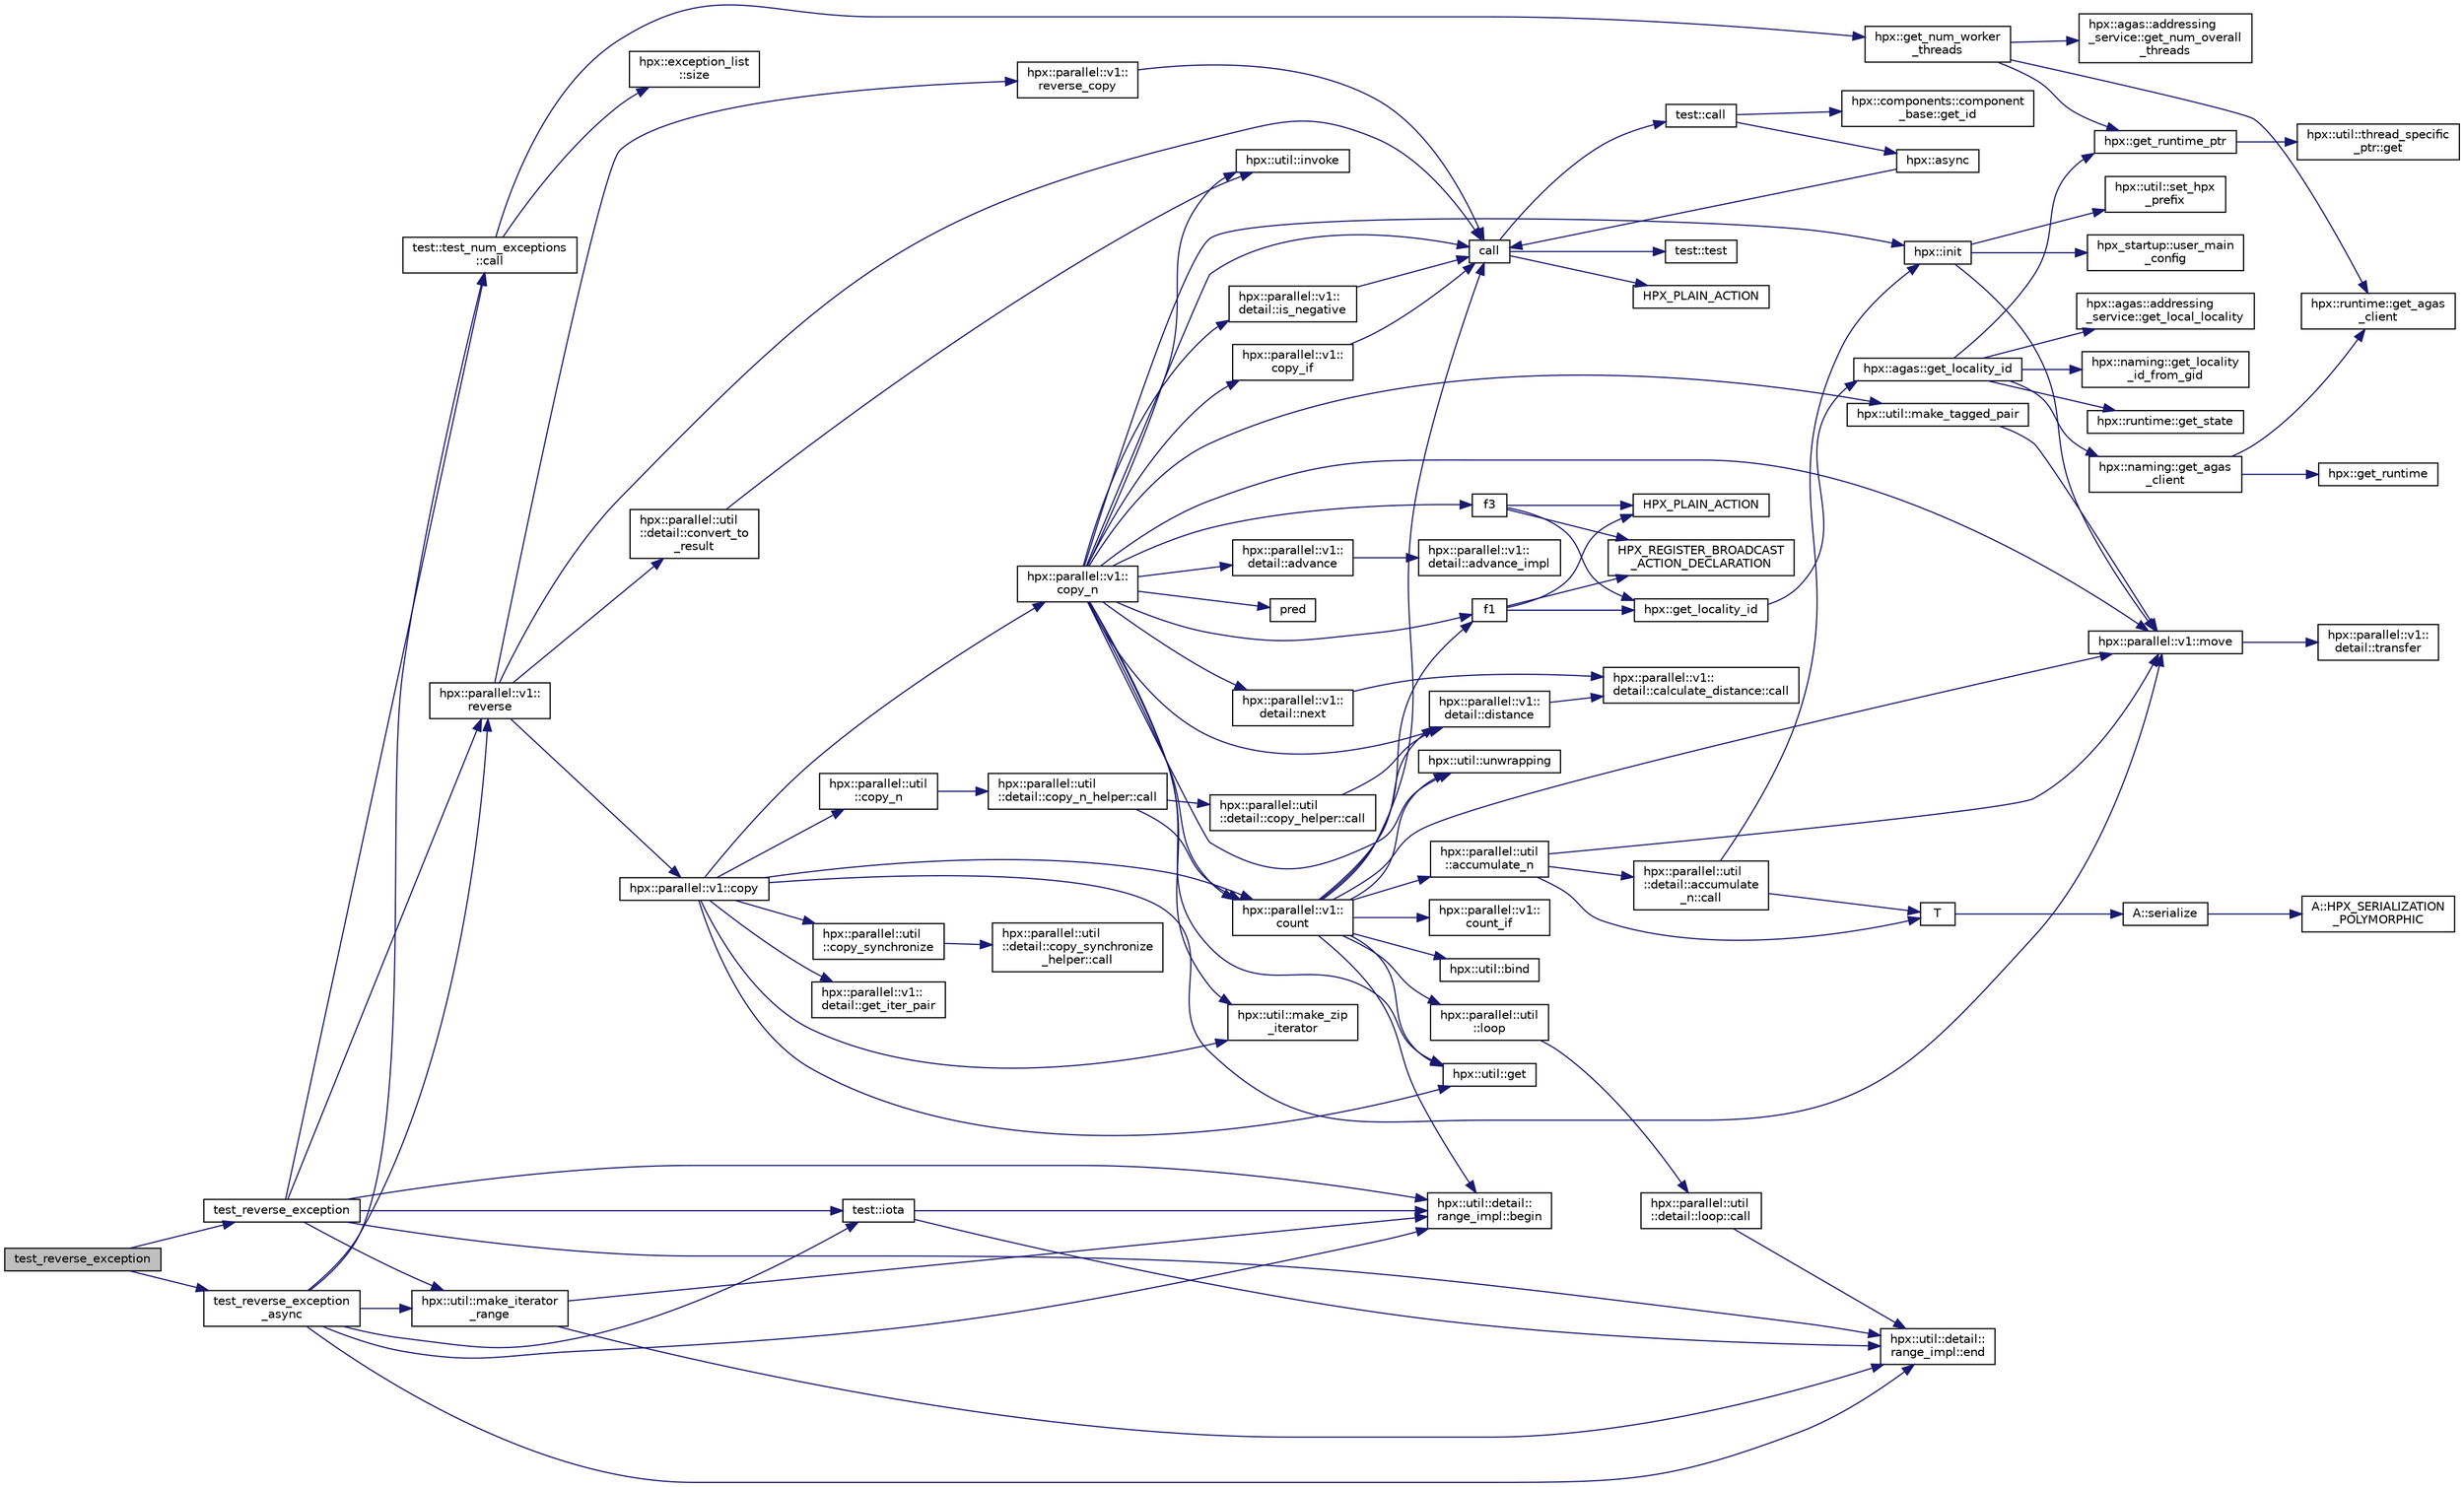 digraph "test_reverse_exception"
{
  edge [fontname="Helvetica",fontsize="10",labelfontname="Helvetica",labelfontsize="10"];
  node [fontname="Helvetica",fontsize="10",shape=record];
  rankdir="LR";
  Node504 [label="test_reverse_exception",height=0.2,width=0.4,color="black", fillcolor="grey75", style="filled", fontcolor="black"];
  Node504 -> Node505 [color="midnightblue",fontsize="10",style="solid",fontname="Helvetica"];
  Node505 [label="test_reverse_exception",height=0.2,width=0.4,color="black", fillcolor="white", style="filled",URL="$df/de9/reverse__range_8cpp.html#a3fc488f688ffcc2638e75651d05ce0a1"];
  Node505 -> Node506 [color="midnightblue",fontsize="10",style="solid",fontname="Helvetica"];
  Node506 [label="test::iota",height=0.2,width=0.4,color="black", fillcolor="white", style="filled",URL="$df/d04/namespacetest.html#abdbbc37e6fb67287495e853a554c493a"];
  Node506 -> Node507 [color="midnightblue",fontsize="10",style="solid",fontname="Helvetica"];
  Node507 [label="hpx::util::detail::\lrange_impl::begin",height=0.2,width=0.4,color="black", fillcolor="white", style="filled",URL="$d4/d4a/namespacehpx_1_1util_1_1detail_1_1range__impl.html#a31e165df2b865cdd961f35ce938db41a"];
  Node506 -> Node508 [color="midnightblue",fontsize="10",style="solid",fontname="Helvetica"];
  Node508 [label="hpx::util::detail::\lrange_impl::end",height=0.2,width=0.4,color="black", fillcolor="white", style="filled",URL="$d4/d4a/namespacehpx_1_1util_1_1detail_1_1range__impl.html#afb2ea48b0902f52ee4d8b764807b4316"];
  Node505 -> Node507 [color="midnightblue",fontsize="10",style="solid",fontname="Helvetica"];
  Node505 -> Node508 [color="midnightblue",fontsize="10",style="solid",fontname="Helvetica"];
  Node505 -> Node509 [color="midnightblue",fontsize="10",style="solid",fontname="Helvetica"];
  Node509 [label="hpx::parallel::v1::\lreverse",height=0.2,width=0.4,color="black", fillcolor="white", style="filled",URL="$db/db9/namespacehpx_1_1parallel_1_1v1.html#a6bbf1266e4c8218912dd6b0f4e45af81"];
  Node509 -> Node510 [color="midnightblue",fontsize="10",style="solid",fontname="Helvetica"];
  Node510 [label="call",height=0.2,width=0.4,color="black", fillcolor="white", style="filled",URL="$d2/d67/promise__1620_8cpp.html#a58357f0b82bc761e1d0b9091ed563a70"];
  Node510 -> Node511 [color="midnightblue",fontsize="10",style="solid",fontname="Helvetica"];
  Node511 [label="test::test",height=0.2,width=0.4,color="black", fillcolor="white", style="filled",URL="$d8/d89/structtest.html#ab42d5ece712d716b04cb3f686f297a26"];
  Node510 -> Node512 [color="midnightblue",fontsize="10",style="solid",fontname="Helvetica"];
  Node512 [label="HPX_PLAIN_ACTION",height=0.2,width=0.4,color="black", fillcolor="white", style="filled",URL="$d2/d67/promise__1620_8cpp.html#ab96aab827a4b1fcaf66cfe0ba83fef23"];
  Node510 -> Node513 [color="midnightblue",fontsize="10",style="solid",fontname="Helvetica"];
  Node513 [label="test::call",height=0.2,width=0.4,color="black", fillcolor="white", style="filled",URL="$d8/d89/structtest.html#aeb29e7ed6518b9426ccf1344c52620ae"];
  Node513 -> Node514 [color="midnightblue",fontsize="10",style="solid",fontname="Helvetica"];
  Node514 [label="hpx::async",height=0.2,width=0.4,color="black", fillcolor="white", style="filled",URL="$d8/d83/namespacehpx.html#acb7d8e37b73b823956ce144f9a57eaa4"];
  Node514 -> Node510 [color="midnightblue",fontsize="10",style="solid",fontname="Helvetica"];
  Node513 -> Node515 [color="midnightblue",fontsize="10",style="solid",fontname="Helvetica"];
  Node515 [label="hpx::components::component\l_base::get_id",height=0.2,width=0.4,color="black", fillcolor="white", style="filled",URL="$d2/de6/classhpx_1_1components_1_1component__base.html#a4c8fd93514039bdf01c48d66d82b19cd"];
  Node509 -> Node516 [color="midnightblue",fontsize="10",style="solid",fontname="Helvetica"];
  Node516 [label="hpx::parallel::v1::\lreverse_copy",height=0.2,width=0.4,color="black", fillcolor="white", style="filled",URL="$db/db9/namespacehpx_1_1parallel_1_1v1.html#aedd09ef40f3bfef90c556a9a8fc20c7c"];
  Node516 -> Node510 [color="midnightblue",fontsize="10",style="solid",fontname="Helvetica"];
  Node509 -> Node517 [color="midnightblue",fontsize="10",style="solid",fontname="Helvetica"];
  Node517 [label="hpx::parallel::util\l::detail::convert_to\l_result",height=0.2,width=0.4,color="black", fillcolor="white", style="filled",URL="$db/d3e/namespacehpx_1_1parallel_1_1util_1_1detail.html#a638597f2ae0d53368cad30a6047f748e"];
  Node517 -> Node518 [color="midnightblue",fontsize="10",style="solid",fontname="Helvetica"];
  Node518 [label="hpx::util::invoke",height=0.2,width=0.4,color="black", fillcolor="white", style="filled",URL="$df/dad/namespacehpx_1_1util.html#a9ed3f52b36e725e476dbf5099134ed3d"];
  Node509 -> Node519 [color="midnightblue",fontsize="10",style="solid",fontname="Helvetica"];
  Node519 [label="hpx::parallel::v1::copy",height=0.2,width=0.4,color="black", fillcolor="white", style="filled",URL="$db/db9/namespacehpx_1_1parallel_1_1v1.html#a502f993845638113034b4a1629b7a3c7"];
  Node519 -> Node520 [color="midnightblue",fontsize="10",style="solid",fontname="Helvetica"];
  Node520 [label="hpx::parallel::v1::\lcopy_n",height=0.2,width=0.4,color="black", fillcolor="white", style="filled",URL="$db/db9/namespacehpx_1_1parallel_1_1v1.html#a62b381b00123e950f7cd81ae9b16c4a6"];
  Node520 -> Node521 [color="midnightblue",fontsize="10",style="solid",fontname="Helvetica"];
  Node521 [label="hpx::util::make_tagged_pair",height=0.2,width=0.4,color="black", fillcolor="white", style="filled",URL="$df/dad/namespacehpx_1_1util.html#afa71e8b7f4f559051a5ff14a508c543c"];
  Node521 -> Node522 [color="midnightblue",fontsize="10",style="solid",fontname="Helvetica"];
  Node522 [label="hpx::parallel::v1::move",height=0.2,width=0.4,color="black", fillcolor="white", style="filled",URL="$db/db9/namespacehpx_1_1parallel_1_1v1.html#aa7c4ede081ce786c9d1eb1adff495cfc"];
  Node522 -> Node523 [color="midnightblue",fontsize="10",style="solid",fontname="Helvetica"];
  Node523 [label="hpx::parallel::v1::\ldetail::transfer",height=0.2,width=0.4,color="black", fillcolor="white", style="filled",URL="$d2/ddd/namespacehpx_1_1parallel_1_1v1_1_1detail.html#ab1b56a05e1885ca7cc7ffa1804dd2f3c"];
  Node520 -> Node524 [color="midnightblue",fontsize="10",style="solid",fontname="Helvetica"];
  Node524 [label="hpx::parallel::v1::\ldetail::is_negative",height=0.2,width=0.4,color="black", fillcolor="white", style="filled",URL="$d2/ddd/namespacehpx_1_1parallel_1_1v1_1_1detail.html#adf2e40fc4b20ad0fd442ee3118a4d527"];
  Node524 -> Node510 [color="midnightblue",fontsize="10",style="solid",fontname="Helvetica"];
  Node520 -> Node525 [color="midnightblue",fontsize="10",style="solid",fontname="Helvetica"];
  Node525 [label="hpx::util::get",height=0.2,width=0.4,color="black", fillcolor="white", style="filled",URL="$df/dad/namespacehpx_1_1util.html#a5cbd3c41f03f4d4acaedaa4777e3cc02"];
  Node520 -> Node510 [color="midnightblue",fontsize="10",style="solid",fontname="Helvetica"];
  Node520 -> Node526 [color="midnightblue",fontsize="10",style="solid",fontname="Helvetica"];
  Node526 [label="pred",height=0.2,width=0.4,color="black", fillcolor="white", style="filled",URL="$dc/d8b/cxx11__std__thread_8cpp.html#a31ff3168522b47b050989c5e07dd8408"];
  Node520 -> Node518 [color="midnightblue",fontsize="10",style="solid",fontname="Helvetica"];
  Node520 -> Node527 [color="midnightblue",fontsize="10",style="solid",fontname="Helvetica"];
  Node527 [label="hpx::parallel::v1::\lcopy_if",height=0.2,width=0.4,color="black", fillcolor="white", style="filled",URL="$db/db9/namespacehpx_1_1parallel_1_1v1.html#a9a749519e8f71f886d23aecb6ceaaf8a"];
  Node527 -> Node510 [color="midnightblue",fontsize="10",style="solid",fontname="Helvetica"];
  Node520 -> Node528 [color="midnightblue",fontsize="10",style="solid",fontname="Helvetica"];
  Node528 [label="hpx::parallel::v1::\lcount",height=0.2,width=0.4,color="black", fillcolor="white", style="filled",URL="$db/db9/namespacehpx_1_1parallel_1_1v1.html#a19d058114a2bd44801aab4176b188e23"];
  Node528 -> Node529 [color="midnightblue",fontsize="10",style="solid",fontname="Helvetica"];
  Node529 [label="hpx::parallel::v1::\lcount_if",height=0.2,width=0.4,color="black", fillcolor="white", style="filled",URL="$db/db9/namespacehpx_1_1parallel_1_1v1.html#ad836ff017ec208c2d6388a9b47b05ce0"];
  Node528 -> Node530 [color="midnightblue",fontsize="10",style="solid",fontname="Helvetica"];
  Node530 [label="f1",height=0.2,width=0.4,color="black", fillcolor="white", style="filled",URL="$d8/d8b/broadcast_8cpp.html#a1751fbd41f2529b84514a9dbd767959a"];
  Node530 -> Node531 [color="midnightblue",fontsize="10",style="solid",fontname="Helvetica"];
  Node531 [label="hpx::get_locality_id",height=0.2,width=0.4,color="black", fillcolor="white", style="filled",URL="$d8/d83/namespacehpx.html#a158d7c54a657bb364c1704033010697b",tooltip="Return the number of the locality this function is being called from. "];
  Node531 -> Node532 [color="midnightblue",fontsize="10",style="solid",fontname="Helvetica"];
  Node532 [label="hpx::agas::get_locality_id",height=0.2,width=0.4,color="black", fillcolor="white", style="filled",URL="$dc/d54/namespacehpx_1_1agas.html#a491cc2ddecdf0f1a9129900caa6a4d3e"];
  Node532 -> Node533 [color="midnightblue",fontsize="10",style="solid",fontname="Helvetica"];
  Node533 [label="hpx::get_runtime_ptr",height=0.2,width=0.4,color="black", fillcolor="white", style="filled",URL="$d8/d83/namespacehpx.html#af29daf2bb3e01b4d6495a1742b6cce64"];
  Node533 -> Node534 [color="midnightblue",fontsize="10",style="solid",fontname="Helvetica"];
  Node534 [label="hpx::util::thread_specific\l_ptr::get",height=0.2,width=0.4,color="black", fillcolor="white", style="filled",URL="$d4/d4c/structhpx_1_1util_1_1thread__specific__ptr.html#a3b27d8520710478aa41d1f74206bdba9"];
  Node532 -> Node535 [color="midnightblue",fontsize="10",style="solid",fontname="Helvetica"];
  Node535 [label="hpx::runtime::get_state",height=0.2,width=0.4,color="black", fillcolor="white", style="filled",URL="$d0/d7b/classhpx_1_1runtime.html#ab405f80e060dac95d624520f38b0524c"];
  Node532 -> Node536 [color="midnightblue",fontsize="10",style="solid",fontname="Helvetica"];
  Node536 [label="hpx::naming::get_agas\l_client",height=0.2,width=0.4,color="black", fillcolor="white", style="filled",URL="$d4/dc9/namespacehpx_1_1naming.html#a0408fffd5d34b620712a801b0ae3b032"];
  Node536 -> Node537 [color="midnightblue",fontsize="10",style="solid",fontname="Helvetica"];
  Node537 [label="hpx::get_runtime",height=0.2,width=0.4,color="black", fillcolor="white", style="filled",URL="$d8/d83/namespacehpx.html#aef902cc6c7dd3b9fbadf34d1e850a070"];
  Node536 -> Node538 [color="midnightblue",fontsize="10",style="solid",fontname="Helvetica"];
  Node538 [label="hpx::runtime::get_agas\l_client",height=0.2,width=0.4,color="black", fillcolor="white", style="filled",URL="$d0/d7b/classhpx_1_1runtime.html#aeb5dddd30d6b9861669af8ad44d1a96a"];
  Node532 -> Node539 [color="midnightblue",fontsize="10",style="solid",fontname="Helvetica"];
  Node539 [label="hpx::agas::addressing\l_service::get_local_locality",height=0.2,width=0.4,color="black", fillcolor="white", style="filled",URL="$db/d58/structhpx_1_1agas_1_1addressing__service.html#ab52c19a37c2a7a006c6c15f90ad0539c"];
  Node532 -> Node540 [color="midnightblue",fontsize="10",style="solid",fontname="Helvetica"];
  Node540 [label="hpx::naming::get_locality\l_id_from_gid",height=0.2,width=0.4,color="black", fillcolor="white", style="filled",URL="$d4/dc9/namespacehpx_1_1naming.html#a7fd43037784560bd04fda9b49e33529f"];
  Node530 -> Node541 [color="midnightblue",fontsize="10",style="solid",fontname="Helvetica"];
  Node541 [label="HPX_PLAIN_ACTION",height=0.2,width=0.4,color="black", fillcolor="white", style="filled",URL="$d8/d8b/broadcast_8cpp.html#a19685a0394ce6a99351f7a679f6eeefc"];
  Node530 -> Node542 [color="midnightblue",fontsize="10",style="solid",fontname="Helvetica"];
  Node542 [label="HPX_REGISTER_BROADCAST\l_ACTION_DECLARATION",height=0.2,width=0.4,color="black", fillcolor="white", style="filled",URL="$d7/d38/addressing__service_8cpp.html#a573d764d9cb34eec46a4bdffcf07875f"];
  Node528 -> Node543 [color="midnightblue",fontsize="10",style="solid",fontname="Helvetica"];
  Node543 [label="hpx::parallel::util\l::loop",height=0.2,width=0.4,color="black", fillcolor="white", style="filled",URL="$df/dc6/namespacehpx_1_1parallel_1_1util.html#a3f434e00f42929aac85debb8c5782213"];
  Node543 -> Node544 [color="midnightblue",fontsize="10",style="solid",fontname="Helvetica"];
  Node544 [label="hpx::parallel::util\l::detail::loop::call",height=0.2,width=0.4,color="black", fillcolor="white", style="filled",URL="$da/d06/structhpx_1_1parallel_1_1util_1_1detail_1_1loop.html#a5c5e8dbda782f09cdb7bc2509e3bf09e"];
  Node544 -> Node508 [color="midnightblue",fontsize="10",style="solid",fontname="Helvetica"];
  Node528 -> Node545 [color="midnightblue",fontsize="10",style="solid",fontname="Helvetica"];
  Node545 [label="hpx::util::bind",height=0.2,width=0.4,color="black", fillcolor="white", style="filled",URL="$df/dad/namespacehpx_1_1util.html#ad844caedf82a0173d6909d910c3e48c6"];
  Node528 -> Node522 [color="midnightblue",fontsize="10",style="solid",fontname="Helvetica"];
  Node528 -> Node525 [color="midnightblue",fontsize="10",style="solid",fontname="Helvetica"];
  Node528 -> Node510 [color="midnightblue",fontsize="10",style="solid",fontname="Helvetica"];
  Node528 -> Node546 [color="midnightblue",fontsize="10",style="solid",fontname="Helvetica"];
  Node546 [label="hpx::parallel::v1::\ldetail::distance",height=0.2,width=0.4,color="black", fillcolor="white", style="filled",URL="$d2/ddd/namespacehpx_1_1parallel_1_1v1_1_1detail.html#a6bea3c6a5f470cad11f27ee6bab4a33f"];
  Node546 -> Node547 [color="midnightblue",fontsize="10",style="solid",fontname="Helvetica"];
  Node547 [label="hpx::parallel::v1::\ldetail::calculate_distance::call",height=0.2,width=0.4,color="black", fillcolor="white", style="filled",URL="$db/dfa/structhpx_1_1parallel_1_1v1_1_1detail_1_1calculate__distance.html#a950a6627830a7d019ac0e734b0a447bf"];
  Node528 -> Node548 [color="midnightblue",fontsize="10",style="solid",fontname="Helvetica"];
  Node548 [label="hpx::util::unwrapping",height=0.2,width=0.4,color="black", fillcolor="white", style="filled",URL="$df/dad/namespacehpx_1_1util.html#a7529d9ac687684c33403cdd1f9cef8e4"];
  Node528 -> Node549 [color="midnightblue",fontsize="10",style="solid",fontname="Helvetica"];
  Node549 [label="hpx::parallel::util\l::accumulate_n",height=0.2,width=0.4,color="black", fillcolor="white", style="filled",URL="$df/dc6/namespacehpx_1_1parallel_1_1util.html#af19f9a2722f97c2247ea5d0dbb5e2d25"];
  Node549 -> Node550 [color="midnightblue",fontsize="10",style="solid",fontname="Helvetica"];
  Node550 [label="hpx::parallel::util\l::detail::accumulate\l_n::call",height=0.2,width=0.4,color="black", fillcolor="white", style="filled",URL="$d8/d3b/structhpx_1_1parallel_1_1util_1_1detail_1_1accumulate__n.html#a765aceb8ab313fc92f7c4aaf70ccca8f"];
  Node550 -> Node551 [color="midnightblue",fontsize="10",style="solid",fontname="Helvetica"];
  Node551 [label="hpx::init",height=0.2,width=0.4,color="black", fillcolor="white", style="filled",URL="$d8/d83/namespacehpx.html#a3c694ea960b47c56b33351ba16e3d76b",tooltip="Main entry point for launching the HPX runtime system. "];
  Node551 -> Node552 [color="midnightblue",fontsize="10",style="solid",fontname="Helvetica"];
  Node552 [label="hpx::util::set_hpx\l_prefix",height=0.2,width=0.4,color="black", fillcolor="white", style="filled",URL="$df/dad/namespacehpx_1_1util.html#ae40a23c1ba0a48d9304dcf717a95793e"];
  Node551 -> Node553 [color="midnightblue",fontsize="10",style="solid",fontname="Helvetica"];
  Node553 [label="hpx_startup::user_main\l_config",height=0.2,width=0.4,color="black", fillcolor="white", style="filled",URL="$d3/dd2/namespacehpx__startup.html#aaac571d88bd3912a4225a23eb3261637"];
  Node551 -> Node522 [color="midnightblue",fontsize="10",style="solid",fontname="Helvetica"];
  Node550 -> Node554 [color="midnightblue",fontsize="10",style="solid",fontname="Helvetica"];
  Node554 [label="T",height=0.2,width=0.4,color="black", fillcolor="white", style="filled",URL="$db/d33/polymorphic__semiintrusive__template_8cpp.html#ad187658f9cb91c1312b39ae7e896f1ea"];
  Node554 -> Node555 [color="midnightblue",fontsize="10",style="solid",fontname="Helvetica"];
  Node555 [label="A::serialize",height=0.2,width=0.4,color="black", fillcolor="white", style="filled",URL="$d7/da0/struct_a.html#a5f5c287cf471e274ed9dda0da1592212"];
  Node555 -> Node556 [color="midnightblue",fontsize="10",style="solid",fontname="Helvetica"];
  Node556 [label="A::HPX_SERIALIZATION\l_POLYMORPHIC",height=0.2,width=0.4,color="black", fillcolor="white", style="filled",URL="$d7/da0/struct_a.html#ada978cc156cebbafddb1f3aa4c01918c"];
  Node549 -> Node522 [color="midnightblue",fontsize="10",style="solid",fontname="Helvetica"];
  Node549 -> Node554 [color="midnightblue",fontsize="10",style="solid",fontname="Helvetica"];
  Node528 -> Node507 [color="midnightblue",fontsize="10",style="solid",fontname="Helvetica"];
  Node520 -> Node546 [color="midnightblue",fontsize="10",style="solid",fontname="Helvetica"];
  Node520 -> Node551 [color="midnightblue",fontsize="10",style="solid",fontname="Helvetica"];
  Node520 -> Node557 [color="midnightblue",fontsize="10",style="solid",fontname="Helvetica"];
  Node557 [label="hpx::util::make_zip\l_iterator",height=0.2,width=0.4,color="black", fillcolor="white", style="filled",URL="$df/dad/namespacehpx_1_1util.html#a2f68369b316e5699be2c81c04e3ee209"];
  Node520 -> Node530 [color="midnightblue",fontsize="10",style="solid",fontname="Helvetica"];
  Node520 -> Node558 [color="midnightblue",fontsize="10",style="solid",fontname="Helvetica"];
  Node558 [label="f3",height=0.2,width=0.4,color="black", fillcolor="white", style="filled",URL="$d8/d8b/broadcast_8cpp.html#a9bac347cb7dd97427ecd2dd58525b646"];
  Node558 -> Node531 [color="midnightblue",fontsize="10",style="solid",fontname="Helvetica"];
  Node558 -> Node541 [color="midnightblue",fontsize="10",style="solid",fontname="Helvetica"];
  Node558 -> Node542 [color="midnightblue",fontsize="10",style="solid",fontname="Helvetica"];
  Node520 -> Node559 [color="midnightblue",fontsize="10",style="solid",fontname="Helvetica"];
  Node559 [label="hpx::parallel::v1::\ldetail::next",height=0.2,width=0.4,color="black", fillcolor="white", style="filled",URL="$d2/ddd/namespacehpx_1_1parallel_1_1v1_1_1detail.html#a0a6696d8c17a32b8ebfaa496b9ab3332"];
  Node559 -> Node547 [color="midnightblue",fontsize="10",style="solid",fontname="Helvetica"];
  Node520 -> Node560 [color="midnightblue",fontsize="10",style="solid",fontname="Helvetica"];
  Node560 [label="hpx::parallel::v1::\ldetail::advance",height=0.2,width=0.4,color="black", fillcolor="white", style="filled",URL="$d2/ddd/namespacehpx_1_1parallel_1_1v1_1_1detail.html#ad9fca7bce7b3e3c32302967ffc1fb4a4"];
  Node560 -> Node561 [color="midnightblue",fontsize="10",style="solid",fontname="Helvetica"];
  Node561 [label="hpx::parallel::v1::\ldetail::advance_impl",height=0.2,width=0.4,color="black", fillcolor="white", style="filled",URL="$d2/ddd/namespacehpx_1_1parallel_1_1v1_1_1detail.html#ad4fa62ca115927187e4063b65ee5f317"];
  Node520 -> Node522 [color="midnightblue",fontsize="10",style="solid",fontname="Helvetica"];
  Node520 -> Node548 [color="midnightblue",fontsize="10",style="solid",fontname="Helvetica"];
  Node519 -> Node528 [color="midnightblue",fontsize="10",style="solid",fontname="Helvetica"];
  Node519 -> Node562 [color="midnightblue",fontsize="10",style="solid",fontname="Helvetica"];
  Node562 [label="hpx::parallel::util\l::copy_n",height=0.2,width=0.4,color="black", fillcolor="white", style="filled",URL="$df/dc6/namespacehpx_1_1parallel_1_1util.html#ab30b19e9d50f04c88be6cb7408c82987"];
  Node562 -> Node563 [color="midnightblue",fontsize="10",style="solid",fontname="Helvetica"];
  Node563 [label="hpx::parallel::util\l::detail::copy_n_helper::call",height=0.2,width=0.4,color="black", fillcolor="white", style="filled",URL="$de/d50/structhpx_1_1parallel_1_1util_1_1detail_1_1copy__n__helper.html#ae283ae8df16258386dd2aa4d58d4df8e"];
  Node563 -> Node528 [color="midnightblue",fontsize="10",style="solid",fontname="Helvetica"];
  Node563 -> Node564 [color="midnightblue",fontsize="10",style="solid",fontname="Helvetica"];
  Node564 [label="hpx::parallel::util\l::detail::copy_helper::call",height=0.2,width=0.4,color="black", fillcolor="white", style="filled",URL="$db/d59/structhpx_1_1parallel_1_1util_1_1detail_1_1copy__helper.html#ac801832edc0b6a84595880bb4613cb60"];
  Node564 -> Node546 [color="midnightblue",fontsize="10",style="solid",fontname="Helvetica"];
  Node519 -> Node565 [color="midnightblue",fontsize="10",style="solid",fontname="Helvetica"];
  Node565 [label="hpx::parallel::v1::\ldetail::get_iter_pair",height=0.2,width=0.4,color="black", fillcolor="white", style="filled",URL="$d2/ddd/namespacehpx_1_1parallel_1_1v1_1_1detail.html#ac4d3c2918035705998b9b049c5440119"];
  Node519 -> Node557 [color="midnightblue",fontsize="10",style="solid",fontname="Helvetica"];
  Node519 -> Node525 [color="midnightblue",fontsize="10",style="solid",fontname="Helvetica"];
  Node519 -> Node566 [color="midnightblue",fontsize="10",style="solid",fontname="Helvetica"];
  Node566 [label="hpx::parallel::util\l::copy_synchronize",height=0.2,width=0.4,color="black", fillcolor="white", style="filled",URL="$df/dc6/namespacehpx_1_1parallel_1_1util.html#ad33c06f9b1fc663f33b9fb189390e71b"];
  Node566 -> Node567 [color="midnightblue",fontsize="10",style="solid",fontname="Helvetica"];
  Node567 [label="hpx::parallel::util\l::detail::copy_synchronize\l_helper::call",height=0.2,width=0.4,color="black", fillcolor="white", style="filled",URL="$d7/d41/structhpx_1_1parallel_1_1util_1_1detail_1_1copy__synchronize__helper.html#a7c8e8c72844a8fd415b6b3517cc1a224"];
  Node519 -> Node522 [color="midnightblue",fontsize="10",style="solid",fontname="Helvetica"];
  Node505 -> Node568 [color="midnightblue",fontsize="10",style="solid",fontname="Helvetica"];
  Node568 [label="hpx::util::make_iterator\l_range",height=0.2,width=0.4,color="black", fillcolor="white", style="filled",URL="$df/dad/namespacehpx_1_1util.html#a49707ae2d183b9b09845ed3d17655a28"];
  Node568 -> Node507 [color="midnightblue",fontsize="10",style="solid",fontname="Helvetica"];
  Node568 -> Node508 [color="midnightblue",fontsize="10",style="solid",fontname="Helvetica"];
  Node505 -> Node569 [color="midnightblue",fontsize="10",style="solid",fontname="Helvetica"];
  Node569 [label="test::test_num_exceptions\l::call",height=0.2,width=0.4,color="black", fillcolor="white", style="filled",URL="$da/ddb/structtest_1_1test__num__exceptions.html#a2c1e3b76f9abd4d358ae0258203b90b7"];
  Node569 -> Node570 [color="midnightblue",fontsize="10",style="solid",fontname="Helvetica"];
  Node570 [label="hpx::exception_list\l::size",height=0.2,width=0.4,color="black", fillcolor="white", style="filled",URL="$d2/def/classhpx_1_1exception__list.html#ae4e3e1b70e8185033656d891749a234e"];
  Node569 -> Node571 [color="midnightblue",fontsize="10",style="solid",fontname="Helvetica"];
  Node571 [label="hpx::get_num_worker\l_threads",height=0.2,width=0.4,color="black", fillcolor="white", style="filled",URL="$d8/d83/namespacehpx.html#ae0cb050327ed37e6863061bd1761409e",tooltip="Return the number of worker OS- threads used to execute HPX threads. "];
  Node571 -> Node533 [color="midnightblue",fontsize="10",style="solid",fontname="Helvetica"];
  Node571 -> Node538 [color="midnightblue",fontsize="10",style="solid",fontname="Helvetica"];
  Node571 -> Node572 [color="midnightblue",fontsize="10",style="solid",fontname="Helvetica"];
  Node572 [label="hpx::agas::addressing\l_service::get_num_overall\l_threads",height=0.2,width=0.4,color="black", fillcolor="white", style="filled",URL="$db/d58/structhpx_1_1agas_1_1addressing__service.html#a55800470ad2b28e283653df58d59ec49"];
  Node504 -> Node573 [color="midnightblue",fontsize="10",style="solid",fontname="Helvetica"];
  Node573 [label="test_reverse_exception\l_async",height=0.2,width=0.4,color="black", fillcolor="white", style="filled",URL="$df/de9/reverse__range_8cpp.html#aa1ef542757feafa7771fd3a91fad9ec3"];
  Node573 -> Node506 [color="midnightblue",fontsize="10",style="solid",fontname="Helvetica"];
  Node573 -> Node507 [color="midnightblue",fontsize="10",style="solid",fontname="Helvetica"];
  Node573 -> Node508 [color="midnightblue",fontsize="10",style="solid",fontname="Helvetica"];
  Node573 -> Node509 [color="midnightblue",fontsize="10",style="solid",fontname="Helvetica"];
  Node573 -> Node568 [color="midnightblue",fontsize="10",style="solid",fontname="Helvetica"];
  Node573 -> Node569 [color="midnightblue",fontsize="10",style="solid",fontname="Helvetica"];
}
